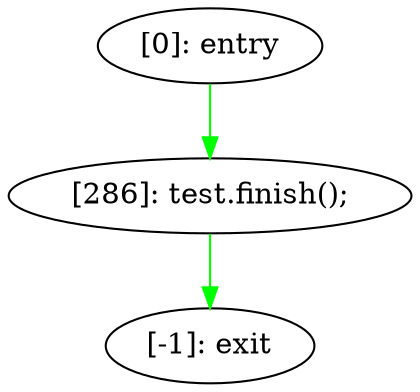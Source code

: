 digraph {
"0" [label="[-1]: exit"] 
"1" [label="[286]: test.finish();\n"] 
"2" [label="[0]: entry"] 
"1" -> "0" [label="" color="green"] 
"2" -> "1" [label="" color="green"] 
}
